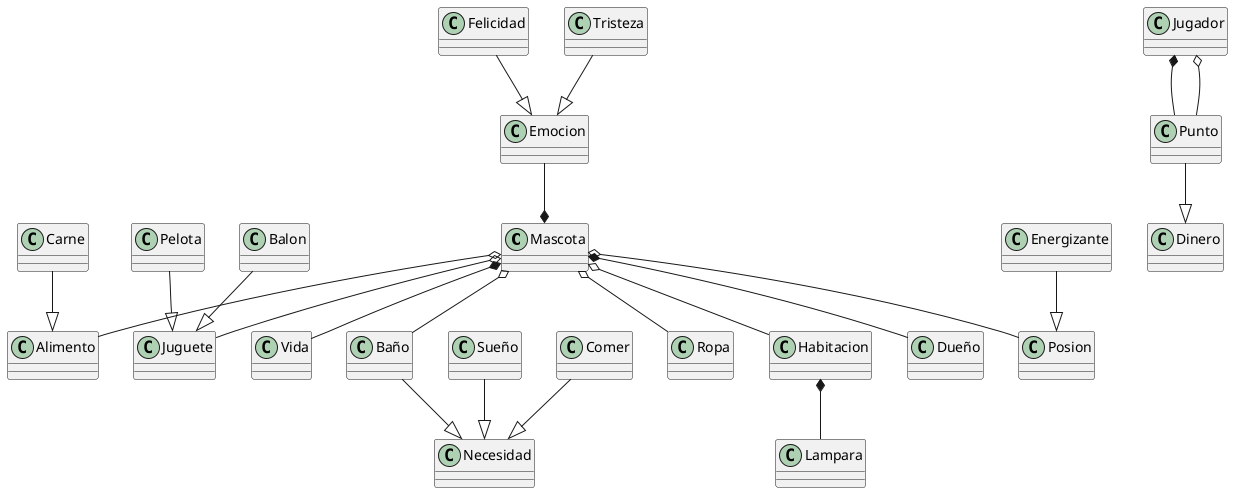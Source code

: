 @startuml mascota 

class Mascota
class Alimento
class Carne
class Juguete
Class Vida
Class Baño
Class Punto
Class Emocion 
Class Energizante 
Class Sueño
Class Ropa
Class Balon
Class Felicidad
Class Jugador
Class Dinero
Class Posion
Class Habitacion
Class Lampara
Class Dueño 


Mascota o-- Alimento 

Pelota --|> Juguete 

Mascota o-- Juguete 

Carne --|> Alimento  

Mascota *-- Vida 

Mascota o-- Baño

Jugador *-- Punto

Emocion --* Mascota

Felicidad --|> Emocion 

Tristeza --|> Emocion 

Mascota o-- Habitacion

Habitacion *-- Lampara

Balon --|> Juguete

Mascota o-- Posion 

Energizante --|> Posion

Jugador o-- Punto

Punto --|> Dinero 

Baño --|> Necesidad 

Comer --|> Necesidad

Mascota o-- Ropa 

Sueño --|> Necesidad

Mascota *-- Dueño 


